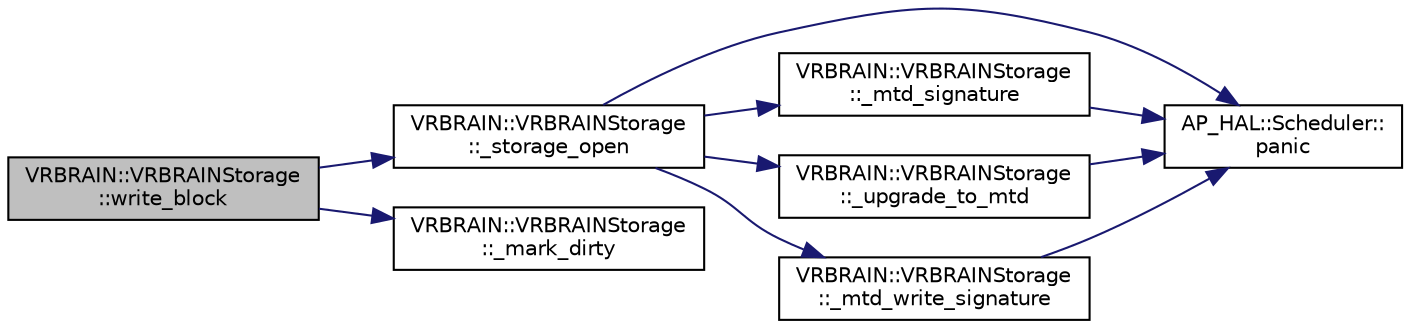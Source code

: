 digraph "VRBRAIN::VRBRAINStorage::write_block"
{
 // INTERACTIVE_SVG=YES
  edge [fontname="Helvetica",fontsize="10",labelfontname="Helvetica",labelfontsize="10"];
  node [fontname="Helvetica",fontsize="10",shape=record];
  rankdir="LR";
  Node1 [label="VRBRAIN::VRBRAINStorage\l::write_block",height=0.2,width=0.4,color="black", fillcolor="grey75", style="filled", fontcolor="black"];
  Node1 -> Node2 [color="midnightblue",fontsize="10",style="solid",fontname="Helvetica"];
  Node2 [label="VRBRAIN::VRBRAINStorage\l::_storage_open",height=0.2,width=0.4,color="black", fillcolor="white", style="filled",URL="$classVRBRAIN_1_1VRBRAINStorage.html#a199499086a60ba9fe48108bb86658c76"];
  Node2 -> Node3 [color="midnightblue",fontsize="10",style="solid",fontname="Helvetica"];
  Node3 [label="AP_HAL::Scheduler::\lpanic",height=0.2,width=0.4,color="black", fillcolor="white", style="filled",URL="$classAP__HAL_1_1Scheduler.html#ac08c02070405b6cc1d7241025acb5101"];
  Node2 -> Node4 [color="midnightblue",fontsize="10",style="solid",fontname="Helvetica"];
  Node4 [label="VRBRAIN::VRBRAINStorage\l::_mtd_signature",height=0.2,width=0.4,color="black", fillcolor="white", style="filled",URL="$classVRBRAIN_1_1VRBRAINStorage.html#aaccbdf62aae457c36359ad169fa45697"];
  Node4 -> Node3 [color="midnightblue",fontsize="10",style="solid",fontname="Helvetica"];
  Node2 -> Node5 [color="midnightblue",fontsize="10",style="solid",fontname="Helvetica"];
  Node5 [label="VRBRAIN::VRBRAINStorage\l::_upgrade_to_mtd",height=0.2,width=0.4,color="black", fillcolor="white", style="filled",URL="$classVRBRAIN_1_1VRBRAINStorage.html#a649123a2f76269f7cf7eeda0d03aa097"];
  Node5 -> Node3 [color="midnightblue",fontsize="10",style="solid",fontname="Helvetica"];
  Node2 -> Node6 [color="midnightblue",fontsize="10",style="solid",fontname="Helvetica"];
  Node6 [label="VRBRAIN::VRBRAINStorage\l::_mtd_write_signature",height=0.2,width=0.4,color="black", fillcolor="white", style="filled",URL="$classVRBRAIN_1_1VRBRAINStorage.html#a52bfd09952ba4b350b995201b61440a3"];
  Node6 -> Node3 [color="midnightblue",fontsize="10",style="solid",fontname="Helvetica"];
  Node1 -> Node7 [color="midnightblue",fontsize="10",style="solid",fontname="Helvetica"];
  Node7 [label="VRBRAIN::VRBRAINStorage\l::_mark_dirty",height=0.2,width=0.4,color="black", fillcolor="white", style="filled",URL="$classVRBRAIN_1_1VRBRAINStorage.html#a9de3b497e7352268902535e8211b5235"];
}
